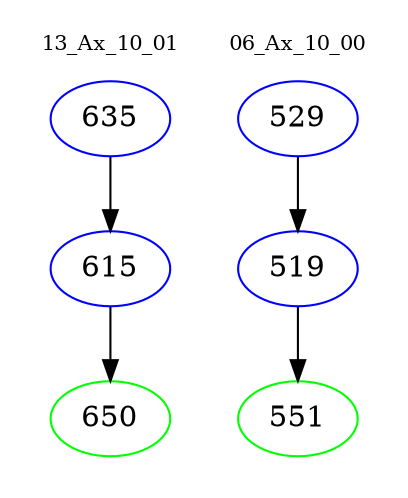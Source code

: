 digraph{
subgraph cluster_0 {
color = white
label = "13_Ax_10_01";
fontsize=10;
T0_635 [label="635", color="blue"]
T0_635 -> T0_615 [color="black"]
T0_615 [label="615", color="blue"]
T0_615 -> T0_650 [color="black"]
T0_650 [label="650", color="green"]
}
subgraph cluster_1 {
color = white
label = "06_Ax_10_00";
fontsize=10;
T1_529 [label="529", color="blue"]
T1_529 -> T1_519 [color="black"]
T1_519 [label="519", color="blue"]
T1_519 -> T1_551 [color="black"]
T1_551 [label="551", color="green"]
}
}
